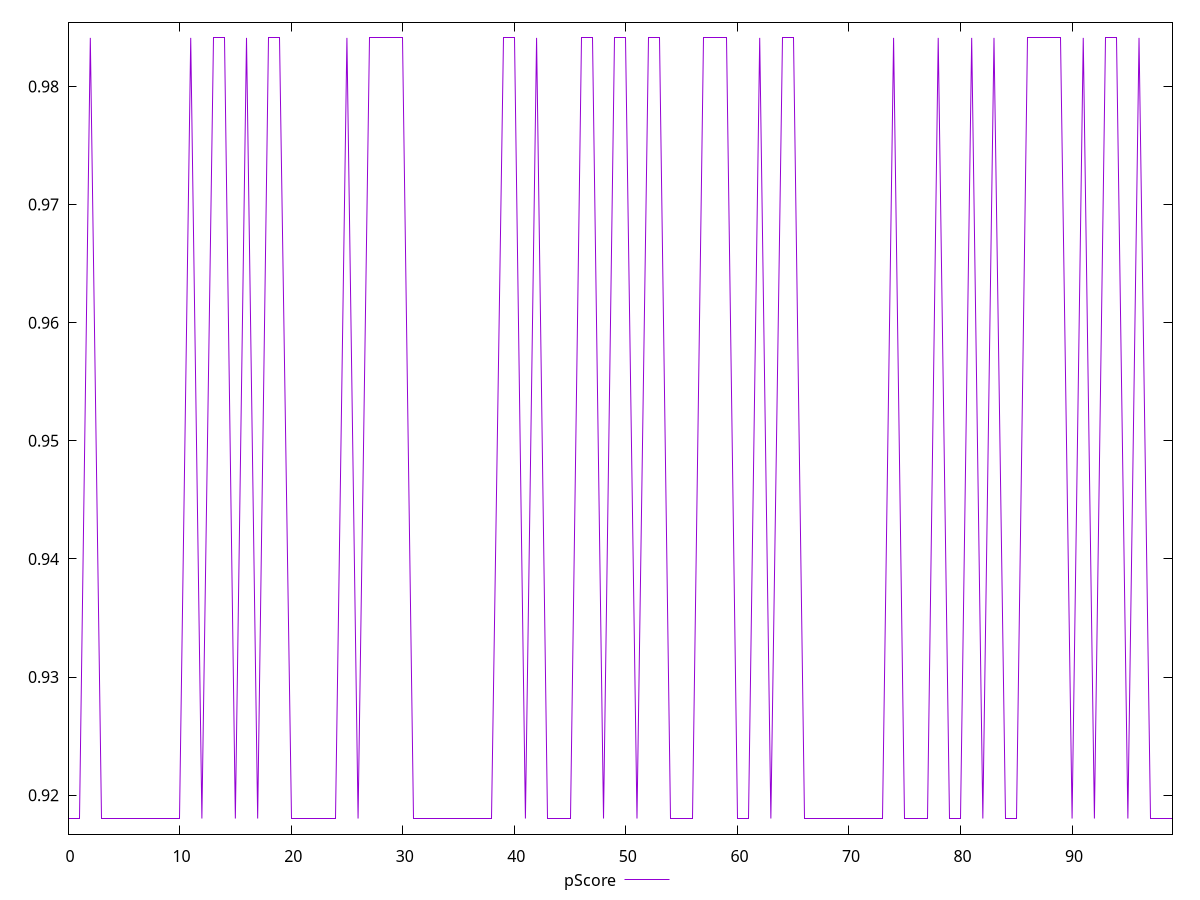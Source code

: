 reset

$pScore <<EOF
0 0.9180298053112792
1 0.9180298053112792
2 0.9841121673367461
3 0.9180298053112792
4 0.9180298053112792
5 0.9180298053112792
6 0.9180298053112792
7 0.9180298053112792
8 0.9180298053112792
9 0.9180298053112792
10 0.9180298053112792
11 0.9841121673367461
12 0.9180298053112792
13 0.9841121673367461
14 0.9841121673367461
15 0.9180298053112792
16 0.9841121673367461
17 0.9180298053112792
18 0.9841121673367461
19 0.9841121673367461
20 0.9180298053112792
21 0.9180298053112792
22 0.9180298053112792
23 0.9180298053112792
24 0.9180298053112792
25 0.9841121673367461
26 0.9180298053112792
27 0.9841121673367461
28 0.9841121673367461
29 0.9841121673367461
30 0.9841121673367461
31 0.9180298053112792
32 0.9180298053112792
33 0.9180298053112792
34 0.9180298053112792
35 0.9180298053112792
36 0.9180298053112792
37 0.9180298053112792
38 0.9180298053112792
39 0.9841121673367461
40 0.9841121673367461
41 0.9180298053112792
42 0.9841121673367461
43 0.9180298053112792
44 0.9180298053112792
45 0.9180298053112792
46 0.9841121673367461
47 0.9841121673367461
48 0.9180298053112792
49 0.9841121673367461
50 0.9841121673367461
51 0.9180298053112792
52 0.9841121673367461
53 0.9841121673367461
54 0.9180298053112792
55 0.9180298053112792
56 0.9180298053112792
57 0.9841121673367461
58 0.9841121673367461
59 0.9841121673367461
60 0.9180298053112792
61 0.9180298053112792
62 0.9841121673367461
63 0.9180298053112792
64 0.9841121673367461
65 0.9841121673367461
66 0.9180298053112792
67 0.9180298053112792
68 0.9180298053112792
69 0.9180298053112792
70 0.9180298053112792
71 0.9180298053112792
72 0.9180298053112792
73 0.9180298053112792
74 0.9841121673367461
75 0.9180298053112792
76 0.9180298053112792
77 0.9180298053112792
78 0.9841121673367461
79 0.9180298053112792
80 0.9180298053112792
81 0.9841121673367461
82 0.9180298053112792
83 0.9841121673367461
84 0.9180298053112792
85 0.9180298053112792
86 0.9841121673367461
87 0.9841121673367461
88 0.9841121673367461
89 0.9841121673367461
90 0.9180298053112792
91 0.9841121673367461
92 0.9180298053112792
93 0.9841121673367461
94 0.9841121673367461
95 0.9180298053112792
96 0.9841121673367461
97 0.9180298053112792
98 0.9180298053112792
99 0.9180298053112792
EOF

set key outside below
set xrange [0:99]
set yrange [0.9167081580707699:0.9854338145772554]
set trange [0.9167081580707699:0.9854338145772554]
set terminal svg size 640, 500 enhanced background rgb 'white'
set output "reports/report_00028_2021-02-24T12-49-42.674Z/dom-size/samples/agenda/pScore/values.svg"

plot $pScore title "pScore" with line

reset
